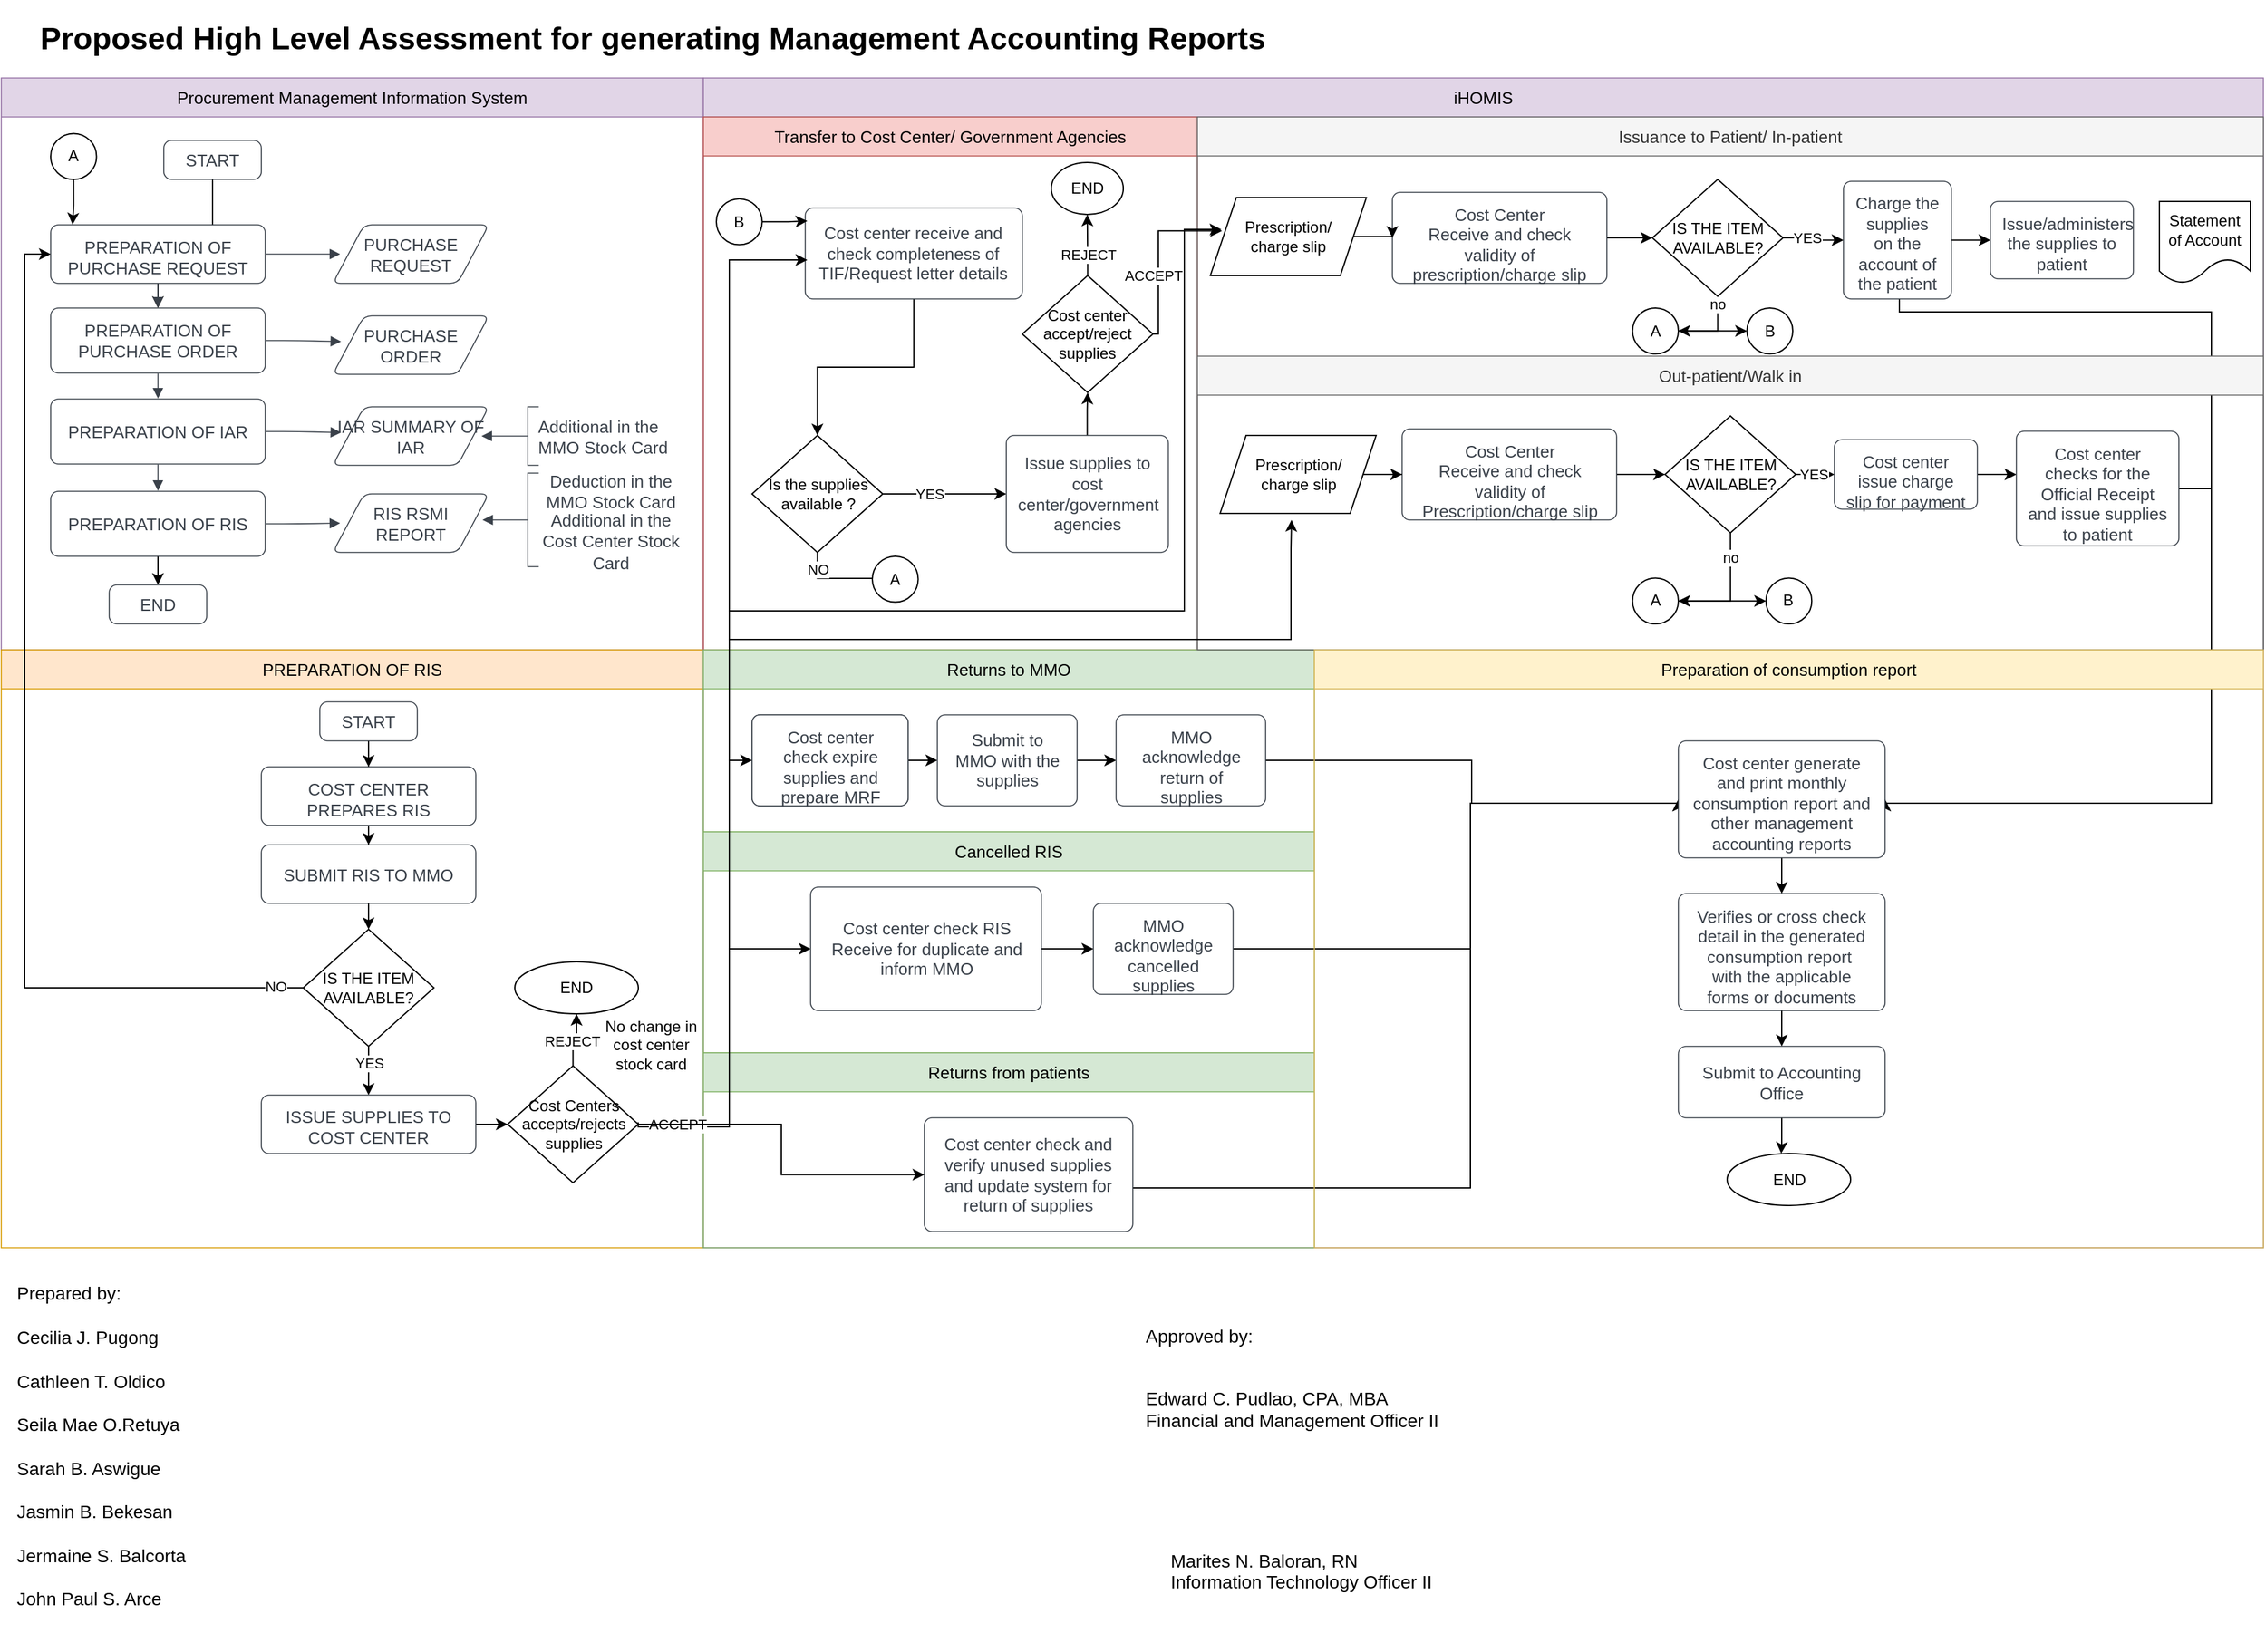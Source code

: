 <mxfile version="21.5.0" type="github">
  <diagram name="Page-1" id="J0lyRj6n2_-u4ndbuz0H">
    <mxGraphModel dx="2734" dy="1411" grid="1" gridSize="10" guides="1" tooltips="1" connect="1" arrows="1" fold="1" page="1" pageScale="1" pageWidth="850" pageHeight="1100" math="0" shadow="0">
      <root>
        <mxCell id="0" />
        <mxCell id="1" parent="0" />
        <mxCell id="qVswXqrrGsFflSgT77Yx-1" value="" style="fillColor=none;strokeColor=none;pointerEvents=0;fontStyle=0;html=1;whiteSpace=wrap;container=1;collapsible=0;childLayout=stackLayout;resizeParent=1;dropTarget=0;fontSize=13;spacing=0;strokeOpacity=100;fillOpacity=100;rounded=1;absoluteArcSize=1;arcSize=12;strokeWidth=0.8;" parent="1" vertex="1">
          <mxGeometry x="30" y="60" width="540" height="440" as="geometry" />
        </mxCell>
        <mxCell id="qVswXqrrGsFflSgT77Yx-2" value="Procurement Management Information System" style="swimlane;html=1;whiteSpace=wrap;connectable=0;fontStyle=0;startSize=30;dropTarget=0;rounded=0;spacing=0;strokeColor=#9673a6;strokeOpacity=100;fillOpacity=100;fillColor=#e1d5e7;strokeWidth=0.8;container=1;pointerEvents=0;collapsible=0;recursiveResize=0;fontSize=13;align=center;" parent="qVswXqrrGsFflSgT77Yx-1" vertex="1">
          <mxGeometry width="540" height="440" as="geometry" />
        </mxCell>
        <mxCell id="ko_6VQ7homJem2bXmBW5-42" value="" style="edgeStyle=orthogonalEdgeStyle;rounded=0;orthogonalLoop=1;jettySize=auto;html=1;" parent="1" source="qVswXqrrGsFflSgT77Yx-3" target="qVswXqrrGsFflSgT77Yx-5" edge="1">
          <mxGeometry relative="1" as="geometry" />
        </mxCell>
        <mxCell id="qVswXqrrGsFflSgT77Yx-3" value="START" style="html=1;overflow=block;blockSpacing=1;whiteSpace=wrap;fontSize=13;fontColor=#3a414a;align=center;spacing=3.8;strokeColor=#3a414a;strokeOpacity=100;fillOpacity=100;rounded=1;absoluteArcSize=1;arcSize=12;fillColor=#ffffff;strokeWidth=0.8;lucidId=2fs9UQbkpLP_;" parent="1" vertex="1">
          <mxGeometry x="155" y="108" width="75" height="30" as="geometry" />
        </mxCell>
        <mxCell id="qVswXqrrGsFflSgT77Yx-4" value="PREPARATION OF PURCHASE REQUEST" style="html=1;overflow=block;blockSpacing=1;whiteSpace=wrap;fontSize=13;fontColor=#3a414a;align=center;spacing=9;strokeColor=#3a414a;strokeOpacity=100;fillOpacity=100;rounded=1;absoluteArcSize=1;arcSize=12;fillColor=#ffffff;strokeWidth=0.8;lucidId=ogs9_VXGJzux;" parent="1" vertex="1">
          <mxGeometry x="68" y="173" width="165" height="45" as="geometry" />
        </mxCell>
        <mxCell id="qVswXqrrGsFflSgT77Yx-5" value="PREPARATION OF PURCHASE ORDER" style="html=1;overflow=block;blockSpacing=1;whiteSpace=wrap;fontSize=13;fontColor=#3a414a;align=center;spacing=9;strokeColor=#3a414a;strokeOpacity=100;fillOpacity=100;rounded=1;absoluteArcSize=1;arcSize=12;fillColor=#ffffff;strokeWidth=0.8;lucidId=Ehs9~Ryh2CZX;" parent="1" vertex="1">
          <mxGeometry x="68" y="237" width="165" height="50" as="geometry" />
        </mxCell>
        <mxCell id="qVswXqrrGsFflSgT77Yx-7" value="" style="html=1;jettySize=18;whiteSpace=wrap;fontSize=13;strokeColor=#3a414a;strokeOpacity=100;strokeWidth=0.8;rounded=1;arcSize=24;edgeStyle=orthogonalEdgeStyle;startArrow=none;endArrow=block;endFill=1;exitX=0.5;exitY=1.008;exitPerimeter=0;entryX=0.5;entryY=-0.007;entryPerimeter=0;lucidId=-Ts9mlz6nutN;" parent="1" source="qVswXqrrGsFflSgT77Yx-4" target="qVswXqrrGsFflSgT77Yx-5" edge="1">
          <mxGeometry width="100" height="100" relative="1" as="geometry">
            <Array as="points" />
          </mxGeometry>
        </mxCell>
        <mxCell id="qVswXqrrGsFflSgT77Yx-8" value="PURCHASE REQUEST" style="html=1;overflow=block;blockSpacing=1;whiteSpace=wrap;shape=parallelogram;perimeter=parallelogramPerimeter;anchorPointDirection=0;fontSize=13;fontColor=#3a414a;align=center;spacing=3.8;strokeColor=#3a414a;strokeOpacity=100;fillOpacity=100;rounded=1;absoluteArcSize=1;arcSize=12;fillColor=#ffffff;strokeWidth=0.8;lucidId=UVs9wLl9qu2Y;" parent="1" vertex="1">
          <mxGeometry x="285" y="173" width="120" height="45" as="geometry" />
        </mxCell>
        <mxCell id="qVswXqrrGsFflSgT77Yx-9" value="PURCHASE ORDER" style="html=1;overflow=block;blockSpacing=1;whiteSpace=wrap;shape=parallelogram;perimeter=parallelogramPerimeter;anchorPointDirection=0;fontSize=13;fontColor=#3a414a;align=center;spacing=3.8;strokeColor=#3a414a;strokeOpacity=100;fillOpacity=100;rounded=1;absoluteArcSize=1;arcSize=12;fillColor=#ffffff;strokeWidth=0.8;lucidId=-Vs9KuD~k-B.;" parent="1" vertex="1">
          <mxGeometry x="285" y="243" width="120" height="45" as="geometry" />
        </mxCell>
        <mxCell id="qVswXqrrGsFflSgT77Yx-10" value="" style="html=1;jettySize=18;whiteSpace=wrap;fontSize=13;strokeColor=#3a414a;strokeOpacity=100;strokeWidth=0.8;rounded=1;arcSize=24;edgeStyle=orthogonalEdgeStyle;startArrow=none;endArrow=block;endFill=1;exitX=1.002;exitY=0.5;exitPerimeter=0;entryX=0.047;entryY=0.5;entryPerimeter=0;lucidId=wWs9zzer59Nv;" parent="1" source="qVswXqrrGsFflSgT77Yx-4" target="qVswXqrrGsFflSgT77Yx-8" edge="1">
          <mxGeometry width="100" height="100" relative="1" as="geometry">
            <Array as="points" />
          </mxGeometry>
        </mxCell>
        <mxCell id="qVswXqrrGsFflSgT77Yx-11" value="" style="html=1;jettySize=18;whiteSpace=wrap;fontSize=13;strokeColor=#3a414a;strokeOpacity=100;strokeWidth=0.8;rounded=1;arcSize=24;edgeStyle=orthogonalEdgeStyle;startArrow=none;endArrow=block;endFill=1;exitX=1.002;exitY=0.5;exitPerimeter=0;entryX=0.053;entryY=0.44;entryPerimeter=0;lucidId=BWs9Htznbsrv;" parent="1" source="qVswXqrrGsFflSgT77Yx-5" target="qVswXqrrGsFflSgT77Yx-9" edge="1">
          <mxGeometry width="100" height="100" relative="1" as="geometry">
            <Array as="points" />
          </mxGeometry>
        </mxCell>
        <mxCell id="qVswXqrrGsFflSgT77Yx-12" value="PREPARATION OF IAR" style="html=1;overflow=block;blockSpacing=1;whiteSpace=wrap;fontSize=13;fontColor=#3a414a;align=center;spacing=9;strokeColor=#3a414a;strokeOpacity=100;fillOpacity=100;rounded=1;absoluteArcSize=1;arcSize=12;fillColor=#ffffff;strokeWidth=0.8;lucidId=RXs9OeCp4kVb;" parent="1" vertex="1">
          <mxGeometry x="68" y="307" width="165" height="50" as="geometry" />
        </mxCell>
        <mxCell id="qVswXqrrGsFflSgT77Yx-13" value="IAR SUMMARY OF IAR" style="html=1;overflow=block;blockSpacing=1;whiteSpace=wrap;shape=parallelogram;perimeter=parallelogramPerimeter;anchorPointDirection=0;fontSize=13;fontColor=#3a414a;align=center;spacing=3.8;strokeColor=#3a414a;strokeOpacity=100;fillOpacity=100;rounded=1;absoluteArcSize=1;arcSize=12;fillColor=#ffffff;strokeWidth=0.8;lucidId=gYs9m8~hJAxD;" parent="1" vertex="1">
          <mxGeometry x="285" y="313" width="120" height="45" as="geometry" />
        </mxCell>
        <mxCell id="qVswXqrrGsFflSgT77Yx-14" value="" style="html=1;jettySize=18;whiteSpace=wrap;fontSize=13;strokeColor=#3a414a;strokeOpacity=100;strokeWidth=0.8;rounded=1;arcSize=24;edgeStyle=orthogonalEdgeStyle;startArrow=none;endArrow=block;endFill=1;exitX=1.002;exitY=0.5;exitPerimeter=0;entryX=0.053;entryY=0.44;entryPerimeter=0;lucidId=yYs9_ldrX1Fi;" parent="1" source="qVswXqrrGsFflSgT77Yx-12" target="qVswXqrrGsFflSgT77Yx-13" edge="1">
          <mxGeometry width="100" height="100" relative="1" as="geometry">
            <Array as="points" />
          </mxGeometry>
        </mxCell>
        <mxCell id="ko_6VQ7homJem2bXmBW5-2" value="" style="edgeStyle=orthogonalEdgeStyle;rounded=0;orthogonalLoop=1;jettySize=auto;html=1;" parent="1" source="qVswXqrrGsFflSgT77Yx-15" target="ko_6VQ7homJem2bXmBW5-1" edge="1">
          <mxGeometry relative="1" as="geometry" />
        </mxCell>
        <mxCell id="qVswXqrrGsFflSgT77Yx-15" value="PREPARATION OF RIS" style="html=1;overflow=block;blockSpacing=1;whiteSpace=wrap;fontSize=13;fontColor=#3a414a;align=center;spacing=9;strokeColor=#3a414a;strokeOpacity=100;fillOpacity=100;rounded=1;absoluteArcSize=1;arcSize=12;fillColor=#ffffff;strokeWidth=0.8;lucidId=OYs974KPALUt;" parent="1" vertex="1">
          <mxGeometry x="68" y="378" width="165" height="50" as="geometry" />
        </mxCell>
        <mxCell id="qVswXqrrGsFflSgT77Yx-16" value="RIS RSMI REPORT" style="html=1;overflow=block;blockSpacing=1;whiteSpace=wrap;shape=parallelogram;perimeter=parallelogramPerimeter;anchorPointDirection=0;fontSize=13;fontColor=#3a414a;align=center;spacing=3.8;strokeColor=#3a414a;strokeOpacity=100;fillOpacity=100;rounded=1;absoluteArcSize=1;arcSize=12;fillColor=#ffffff;strokeWidth=0.8;lucidId=5Ys9VWO-W1IM;" parent="1" vertex="1">
          <mxGeometry x="285" y="380" width="120" height="45" as="geometry" />
        </mxCell>
        <mxCell id="qVswXqrrGsFflSgT77Yx-17" value="" style="html=1;jettySize=18;whiteSpace=wrap;fontSize=13;strokeColor=#3a414a;strokeOpacity=100;strokeWidth=0.8;rounded=1;arcSize=24;edgeStyle=orthogonalEdgeStyle;startArrow=none;endArrow=block;endFill=1;exitX=1.002;exitY=0.5;exitPerimeter=0;entryX=0.047;entryY=0.5;entryPerimeter=0;lucidId=eZs9JbDSxy5_;" parent="1" source="qVswXqrrGsFflSgT77Yx-15" target="qVswXqrrGsFflSgT77Yx-16" edge="1">
          <mxGeometry width="100" height="100" relative="1" as="geometry">
            <Array as="points" />
          </mxGeometry>
        </mxCell>
        <mxCell id="qVswXqrrGsFflSgT77Yx-18" value="Additional in the MMO Stock Card" style="group;spacingLeft=8;align=left;spacing=0;strokeColor=none;whiteSpace=wrap;fontSize=13;fontColor=#3a414a;strokeOpacity=100;fillOpacity=0;rounded=1;absoluteArcSize=1;arcSize=12;fillColor=#ffffff;strokeWidth=0.8;verticalAlign=middle;html=1;" parent="1" vertex="1">
          <mxGeometry x="435" y="313" width="120" height="45" as="geometry" />
        </mxCell>
        <mxCell id="qVswXqrrGsFflSgT77Yx-19" value="" style="shape=partialRectangle;right=0;fillColor=none;whiteSpace=wrap;fontSize=13;fontColor=#3a414a;align=center;strokeColor=#3a414a;strokeWidth=0.8;" parent="qVswXqrrGsFflSgT77Yx-18" vertex="1">
          <mxGeometry width="8" height="45" relative="1" as="geometry" />
        </mxCell>
        <mxCell id="qVswXqrrGsFflSgT77Yx-20" value="" style="html=1;jettySize=18;whiteSpace=wrap;fontSize=13;strokeColor=#3a414a;strokeOpacity=100;strokeWidth=0.8;rounded=1;arcSize=24;edgeStyle=orthogonalEdgeStyle;startArrow=none;endArrow=block;endFill=1;exitX=-0.003;exitY=0.5;exitPerimeter=0;entryX=0.953;entryY=0.5;entryPerimeter=0;lucidId=xZs9WXEUDVAi;" parent="1" source="qVswXqrrGsFflSgT77Yx-18" target="qVswXqrrGsFflSgT77Yx-13" edge="1">
          <mxGeometry width="100" height="100" relative="1" as="geometry">
            <Array as="points" />
          </mxGeometry>
        </mxCell>
        <mxCell id="qVswXqrrGsFflSgT77Yx-21" value="&lt;div style=&quot;display: flex; justify-content: center; text-align: center; align-items: baseline; font-size: 0; line-height: 1.25;margin-top: -2px;&quot;&gt;&lt;span&gt;&lt;span style=&quot;font-size:13px;color:#3a414a;&quot;&gt;Deduction in the MMO Stock Card&#xa;&lt;/span&gt;&lt;/span&gt;&lt;/div&gt;&lt;div style=&quot;display: flex; justify-content: center; text-align: center; align-items: baseline; font-size: 0; line-height: 1.25;margin-top: -2px;&quot;&gt;&lt;span&gt;&lt;span style=&quot;font-size:13px;color:#3a414a;&quot;&gt;Additional in the Cost Center Stock Card&lt;/span&gt;&lt;/span&gt;&lt;/div&gt;" style="group;spacingLeft=8;align=left;spacing=0;strokeColor=none;whiteSpace=wrap;overflow=block;blockSpacing=1;html=1;fontSize=13;strokeOpacity=100;fillOpacity=0;rounded=1;absoluteArcSize=1;arcSize=12;fillColor=#ffffff;strokeWidth=0.8;verticalAlign=middle;" parent="1" vertex="1">
          <mxGeometry x="435" y="364" width="120" height="72" as="geometry" />
        </mxCell>
        <mxCell id="qVswXqrrGsFflSgT77Yx-22" value="" style="shape=partialRectangle;right=0;fillColor=none;whiteSpace=wrap;overflow=block;blockSpacing=1;html=1;fontSize=13;strokeColor=#3a414a;strokeWidth=0.8;" parent="qVswXqrrGsFflSgT77Yx-21" vertex="1">
          <mxGeometry width="8" height="72" relative="1" as="geometry" />
        </mxCell>
        <mxCell id="qVswXqrrGsFflSgT77Yx-23" value="" style="html=1;jettySize=18;whiteSpace=wrap;fontSize=13;strokeColor=#3a414a;strokeOpacity=100;strokeWidth=0.8;rounded=1;arcSize=24;edgeStyle=orthogonalEdgeStyle;startArrow=none;endArrow=block;endFill=1;exitX=-0.003;exitY=0.5;exitPerimeter=0;entryX=0.959;entryY=0.44;entryPerimeter=0;lucidId=.Zs9wa_sZbOn;" parent="1" source="qVswXqrrGsFflSgT77Yx-21" target="qVswXqrrGsFflSgT77Yx-16" edge="1">
          <mxGeometry width="100" height="100" relative="1" as="geometry">
            <Array as="points" />
          </mxGeometry>
        </mxCell>
        <mxCell id="qVswXqrrGsFflSgT77Yx-24" value="" style="html=1;jettySize=18;whiteSpace=wrap;fontSize=13;strokeColor=#3a414a;strokeOpacity=100;strokeWidth=0.8;rounded=1;arcSize=24;edgeStyle=orthogonalEdgeStyle;startArrow=none;endArrow=block;endFill=1;exitX=0.5;exitY=1.007;exitPerimeter=0;entryX=0.5;entryY=-0.007;entryPerimeter=0;lucidId=w4s9.SIj1D_p;" parent="1" source="qVswXqrrGsFflSgT77Yx-5" target="qVswXqrrGsFflSgT77Yx-12" edge="1">
          <mxGeometry width="100" height="100" relative="1" as="geometry">
            <Array as="points" />
          </mxGeometry>
        </mxCell>
        <mxCell id="qVswXqrrGsFflSgT77Yx-25" value="" style="html=1;jettySize=18;whiteSpace=wrap;fontSize=13;strokeColor=#3a414a;strokeOpacity=100;strokeWidth=0.8;rounded=1;arcSize=24;edgeStyle=orthogonalEdgeStyle;startArrow=none;endArrow=block;endFill=1;exitX=0.5;exitY=1.007;exitPerimeter=0;entryX=0.5;entryY=-0.007;entryPerimeter=0;lucidId=x4s9VvWTqHpb;" parent="1" source="qVswXqrrGsFflSgT77Yx-12" target="qVswXqrrGsFflSgT77Yx-15" edge="1">
          <mxGeometry width="100" height="100" relative="1" as="geometry">
            <Array as="points" />
          </mxGeometry>
        </mxCell>
        <mxCell id="qVswXqrrGsFflSgT77Yx-146" value="&lt;h1&gt;Proposed High Level Assessment for generating Management Accounting Reports&lt;/h1&gt;" style="text;html=1;strokeColor=none;fillColor=none;spacing=5;spacingTop=-20;whiteSpace=wrap;overflow=hidden;rounded=0;" parent="1" vertex="1">
          <mxGeometry x="55" y="10" width="1195" height="40" as="geometry" />
        </mxCell>
        <mxCell id="ko_6VQ7homJem2bXmBW5-1" value="END" style="html=1;overflow=block;blockSpacing=1;whiteSpace=wrap;fontSize=13;fontColor=#3a414a;align=center;spacing=3.8;strokeColor=#3a414a;strokeOpacity=100;fillOpacity=100;rounded=1;absoluteArcSize=1;arcSize=12;fillColor=#ffffff;strokeWidth=0.8;lucidId=2fs9UQbkpLP_;" parent="1" vertex="1">
          <mxGeometry x="113" y="450" width="75" height="30" as="geometry" />
        </mxCell>
        <mxCell id="ko_6VQ7homJem2bXmBW5-3" value="" style="fillColor=none;strokeColor=none;pointerEvents=0;fontStyle=0;html=1;whiteSpace=wrap;container=1;collapsible=0;childLayout=stackLayout;resizeParent=1;dropTarget=0;fontSize=13;spacing=0;strokeOpacity=100;fillOpacity=100;rounded=1;absoluteArcSize=1;arcSize=12;strokeWidth=0.8;" parent="1" vertex="1">
          <mxGeometry x="30" y="500" width="540" height="460" as="geometry" />
        </mxCell>
        <mxCell id="ko_6VQ7homJem2bXmBW5-4" value="PREPARATION OF RIS" style="swimlane;html=1;whiteSpace=wrap;connectable=0;fontStyle=0;startSize=30;dropTarget=0;rounded=0;spacing=0;strokeColor=#d79b00;strokeOpacity=100;fillOpacity=100;fillColor=#ffe6cc;strokeWidth=0.8;container=1;pointerEvents=0;collapsible=0;recursiveResize=0;fontSize=13;align=center;" parent="ko_6VQ7homJem2bXmBW5-3" vertex="1">
          <mxGeometry width="540" height="460" as="geometry" />
        </mxCell>
        <mxCell id="ko_6VQ7homJem2bXmBW5-15" style="edgeStyle=orthogonalEdgeStyle;rounded=0;orthogonalLoop=1;jettySize=auto;html=1;entryX=0.5;entryY=0;entryDx=0;entryDy=0;" parent="1" source="ko_6VQ7homJem2bXmBW5-5" target="ko_6VQ7homJem2bXmBW5-6" edge="1">
          <mxGeometry relative="1" as="geometry" />
        </mxCell>
        <mxCell id="ko_6VQ7homJem2bXmBW5-5" value="START" style="html=1;overflow=block;blockSpacing=1;whiteSpace=wrap;fontSize=13;fontColor=#3a414a;align=center;spacing=3.8;strokeColor=#3a414a;strokeOpacity=100;fillOpacity=100;rounded=1;absoluteArcSize=1;arcSize=12;fillColor=#ffffff;strokeWidth=0.8;lucidId=2fs9UQbkpLP_;" parent="1" vertex="1">
          <mxGeometry x="275" y="540" width="75" height="30" as="geometry" />
        </mxCell>
        <mxCell id="ko_6VQ7homJem2bXmBW5-17" style="edgeStyle=orthogonalEdgeStyle;rounded=0;orthogonalLoop=1;jettySize=auto;html=1;" parent="1" source="ko_6VQ7homJem2bXmBW5-6" target="ko_6VQ7homJem2bXmBW5-7" edge="1">
          <mxGeometry relative="1" as="geometry" />
        </mxCell>
        <mxCell id="ko_6VQ7homJem2bXmBW5-6" value="COST CENTER PREPARES RIS" style="html=1;overflow=block;blockSpacing=1;whiteSpace=wrap;fontSize=13;fontColor=#3a414a;align=center;spacing=9;strokeColor=#3a414a;strokeOpacity=100;fillOpacity=100;rounded=1;absoluteArcSize=1;arcSize=12;fillColor=#ffffff;strokeWidth=0.8;lucidId=ogs9_VXGJzux;" parent="1" vertex="1">
          <mxGeometry x="230" y="590" width="165" height="45" as="geometry" />
        </mxCell>
        <mxCell id="ko_6VQ7homJem2bXmBW5-18" style="edgeStyle=orthogonalEdgeStyle;rounded=0;orthogonalLoop=1;jettySize=auto;html=1;" parent="1" source="ko_6VQ7homJem2bXmBW5-7" target="ko_6VQ7homJem2bXmBW5-9" edge="1">
          <mxGeometry relative="1" as="geometry" />
        </mxCell>
        <mxCell id="ko_6VQ7homJem2bXmBW5-7" value="SUBMIT RIS TO MMO" style="html=1;overflow=block;blockSpacing=1;whiteSpace=wrap;fontSize=13;fontColor=#3a414a;align=center;spacing=9;strokeColor=#3a414a;strokeOpacity=100;fillOpacity=100;rounded=1;absoluteArcSize=1;arcSize=12;fillColor=#ffffff;strokeWidth=0.8;lucidId=ogs9_VXGJzux;" parent="1" vertex="1">
          <mxGeometry x="230" y="650" width="165" height="45" as="geometry" />
        </mxCell>
        <mxCell id="ko_6VQ7homJem2bXmBW5-23" style="edgeStyle=orthogonalEdgeStyle;rounded=0;orthogonalLoop=1;jettySize=auto;html=1;entryX=0;entryY=0.5;entryDx=0;entryDy=0;" parent="1" source="ko_6VQ7homJem2bXmBW5-9" target="qVswXqrrGsFflSgT77Yx-4" edge="1">
          <mxGeometry relative="1" as="geometry">
            <Array as="points">
              <mxPoint x="48" y="760" />
              <mxPoint x="48" y="196" />
            </Array>
          </mxGeometry>
        </mxCell>
        <mxCell id="ko_6VQ7homJem2bXmBW5-24" value="NO" style="edgeLabel;html=1;align=center;verticalAlign=middle;resizable=0;points=[];" parent="ko_6VQ7homJem2bXmBW5-23" vertex="1" connectable="0">
          <mxGeometry x="-0.945" y="-1" relative="1" as="geometry">
            <mxPoint as="offset" />
          </mxGeometry>
        </mxCell>
        <mxCell id="ko_6VQ7homJem2bXmBW5-27" value="" style="edgeStyle=orthogonalEdgeStyle;rounded=0;orthogonalLoop=1;jettySize=auto;html=1;" parent="1" source="ko_6VQ7homJem2bXmBW5-9" target="ko_6VQ7homJem2bXmBW5-25" edge="1">
          <mxGeometry relative="1" as="geometry" />
        </mxCell>
        <mxCell id="ko_6VQ7homJem2bXmBW5-28" value="YES" style="edgeLabel;html=1;align=center;verticalAlign=middle;resizable=0;points=[];" parent="ko_6VQ7homJem2bXmBW5-27" vertex="1" connectable="0">
          <mxGeometry x="-0.317" relative="1" as="geometry">
            <mxPoint as="offset" />
          </mxGeometry>
        </mxCell>
        <mxCell id="ko_6VQ7homJem2bXmBW5-9" value="IS THE ITEM AVAILABLE?" style="rhombus;whiteSpace=wrap;html=1;" parent="1" vertex="1">
          <mxGeometry x="262.25" y="715" width="100.5" height="90" as="geometry" />
        </mxCell>
        <mxCell id="ko_6VQ7homJem2bXmBW5-142" style="edgeStyle=orthogonalEdgeStyle;rounded=0;orthogonalLoop=1;jettySize=auto;html=1;" parent="1" source="ko_6VQ7homJem2bXmBW5-25" target="ko_6VQ7homJem2bXmBW5-140" edge="1">
          <mxGeometry relative="1" as="geometry" />
        </mxCell>
        <mxCell id="ko_6VQ7homJem2bXmBW5-25" value="ISSUE SUPPLIES TO COST CENTER" style="html=1;overflow=block;blockSpacing=1;whiteSpace=wrap;fontSize=13;fontColor=#3a414a;align=center;spacing=9;strokeColor=#3a414a;strokeOpacity=100;fillOpacity=100;rounded=1;absoluteArcSize=1;arcSize=12;fillColor=#ffffff;strokeWidth=0.8;lucidId=ogs9_VXGJzux;" parent="1" vertex="1">
          <mxGeometry x="230" y="842.5" width="165" height="45" as="geometry" />
        </mxCell>
        <mxCell id="ko_6VQ7homJem2bXmBW5-30" value="iHOMIS" style="swimlane;html=1;whiteSpace=wrap;connectable=0;fontStyle=0;startSize=30;dropTarget=0;rounded=0;spacing=0;strokeColor=#9673a6;strokeOpacity=100;fillOpacity=100;fillColor=#e1d5e7;strokeWidth=0.8;container=1;pointerEvents=0;collapsible=0;recursiveResize=0;fontSize=13;align=center;" parent="1" vertex="1">
          <mxGeometry x="570" y="60" width="1200" height="900" as="geometry" />
        </mxCell>
        <mxCell id="ko_6VQ7homJem2bXmBW5-31" value="Transfer to Cost Center/ Government Agencies" style="swimlane;html=1;whiteSpace=wrap;connectable=0;fontStyle=0;startSize=30;dropTarget=0;rounded=0;spacing=0;strokeColor=#b85450;strokeOpacity=100;fillOpacity=100;fillColor=#f8cecc;strokeWidth=0.8;container=1;pointerEvents=0;collapsible=0;recursiveResize=0;fontSize=13;align=center;" parent="1" vertex="1">
          <mxGeometry x="570" y="90" width="380" height="410" as="geometry" />
        </mxCell>
        <mxCell id="ko_6VQ7homJem2bXmBW5-38" value="" style="edgeStyle=orthogonalEdgeStyle;rounded=0;orthogonalLoop=1;jettySize=auto;html=1;" parent="1" source="ko_6VQ7homJem2bXmBW5-34" target="ko_6VQ7homJem2bXmBW5-35" edge="1">
          <mxGeometry relative="1" as="geometry" />
        </mxCell>
        <mxCell id="ko_6VQ7homJem2bXmBW5-34" value="Cost center receive and check completeness of TIF/Request letter details" style="html=1;overflow=block;blockSpacing=1;whiteSpace=wrap;fontSize=13;fontColor=#3a414a;align=center;spacing=9;strokeColor=#3a414a;strokeOpacity=100;fillOpacity=100;rounded=1;absoluteArcSize=1;arcSize=12;fillColor=#ffffff;strokeWidth=0.8;lucidId=ogs9_VXGJzux;" parent="1" vertex="1">
          <mxGeometry x="648.37" y="160" width="166.99" height="70" as="geometry" />
        </mxCell>
        <mxCell id="ko_6VQ7homJem2bXmBW5-39" value="" style="edgeStyle=orthogonalEdgeStyle;rounded=0;orthogonalLoop=1;jettySize=auto;html=1;" parent="1" source="ko_6VQ7homJem2bXmBW5-35" target="ko_6VQ7homJem2bXmBW5-36" edge="1">
          <mxGeometry relative="1" as="geometry" />
        </mxCell>
        <mxCell id="ko_6VQ7homJem2bXmBW5-59" value="YES" style="edgeLabel;html=1;align=center;verticalAlign=middle;resizable=0;points=[];" parent="ko_6VQ7homJem2bXmBW5-39" vertex="1" connectable="0">
          <mxGeometry x="-0.25" relative="1" as="geometry">
            <mxPoint as="offset" />
          </mxGeometry>
        </mxCell>
        <mxCell id="ko_6VQ7homJem2bXmBW5-55" value="" style="edgeStyle=orthogonalEdgeStyle;rounded=0;orthogonalLoop=1;jettySize=auto;html=1;" parent="1" source="ko_6VQ7homJem2bXmBW5-35" target="ko_6VQ7homJem2bXmBW5-54" edge="1">
          <mxGeometry relative="1" as="geometry" />
        </mxCell>
        <mxCell id="ko_6VQ7homJem2bXmBW5-58" value="NO" style="edgeLabel;html=1;align=center;verticalAlign=middle;resizable=0;points=[];" parent="ko_6VQ7homJem2bXmBW5-55" vertex="1" connectable="0">
          <mxGeometry x="-0.733" relative="1" as="geometry">
            <mxPoint as="offset" />
          </mxGeometry>
        </mxCell>
        <mxCell id="ko_6VQ7homJem2bXmBW5-35" value="Is the supplies available ?" style="rhombus;whiteSpace=wrap;html=1;" parent="1" vertex="1">
          <mxGeometry x="607.5" y="335" width="100.5" height="90" as="geometry" />
        </mxCell>
        <mxCell id="ko_6VQ7homJem2bXmBW5-162" style="edgeStyle=orthogonalEdgeStyle;rounded=0;orthogonalLoop=1;jettySize=auto;html=1;" parent="1" source="ko_6VQ7homJem2bXmBW5-36" target="ko_6VQ7homJem2bXmBW5-156" edge="1">
          <mxGeometry relative="1" as="geometry" />
        </mxCell>
        <mxCell id="ko_6VQ7homJem2bXmBW5-36" value="Issue supplies to cost center/government agencies" style="html=1;overflow=block;blockSpacing=1;whiteSpace=wrap;fontSize=13;fontColor=#3a414a;align=center;spacing=9;strokeColor=#3a414a;strokeOpacity=100;fillOpacity=100;rounded=1;absoluteArcSize=1;arcSize=12;fillColor=#ffffff;strokeWidth=0.8;lucidId=ogs9_VXGJzux;" parent="1" vertex="1">
          <mxGeometry x="803.04" y="335" width="124.64" height="90" as="geometry" />
        </mxCell>
        <mxCell id="ko_6VQ7homJem2bXmBW5-54" value="A" style="ellipse;whiteSpace=wrap;html=1;aspect=fixed;" parent="1" vertex="1">
          <mxGeometry x="700" y="428" width="35.25" height="35.25" as="geometry" />
        </mxCell>
        <mxCell id="ko_6VQ7homJem2bXmBW5-56" value="Issuance to Patient/ In-patient" style="swimlane;html=1;whiteSpace=wrap;connectable=0;fontStyle=0;startSize=30;dropTarget=0;rounded=0;spacing=0;strokeColor=#666666;strokeOpacity=100;fillOpacity=100;fillColor=#f5f5f5;strokeWidth=0.8;container=1;pointerEvents=0;collapsible=0;recursiveResize=0;fontSize=13;fontColor=#333333;align=center;" parent="1" vertex="1">
          <mxGeometry x="950" y="90" width="820" height="410" as="geometry" />
        </mxCell>
        <mxCell id="ko_6VQ7homJem2bXmBW5-67" value="" style="edgeStyle=orthogonalEdgeStyle;rounded=0;orthogonalLoop=1;jettySize=auto;html=1;" parent="1" source="ko_6VQ7homJem2bXmBW5-57" target="ko_6VQ7homJem2bXmBW5-64" edge="1">
          <mxGeometry relative="1" as="geometry" />
        </mxCell>
        <mxCell id="ko_6VQ7homJem2bXmBW5-57" value="Cost Center&lt;br&gt;Receive and check validity of prescription/charge slip" style="html=1;overflow=block;blockSpacing=1;whiteSpace=wrap;fontSize=13;fontColor=#3a414a;align=center;spacing=9;strokeColor=#3a414a;strokeOpacity=100;fillOpacity=100;rounded=1;absoluteArcSize=1;arcSize=12;fillColor=#ffffff;strokeWidth=0.8;lucidId=ogs9_VXGJzux;" parent="1" vertex="1">
          <mxGeometry x="1100" y="148" width="165" height="70" as="geometry" />
        </mxCell>
        <mxCell id="ko_6VQ7homJem2bXmBW5-63" value="" style="edgeStyle=orthogonalEdgeStyle;rounded=0;orthogonalLoop=1;jettySize=auto;html=1;" parent="1" source="ko_6VQ7homJem2bXmBW5-61" target="ko_6VQ7homJem2bXmBW5-57" edge="1">
          <mxGeometry relative="1" as="geometry" />
        </mxCell>
        <mxCell id="ko_6VQ7homJem2bXmBW5-61" value="Prescription/&lt;br&gt;charge slip" style="shape=parallelogram;perimeter=parallelogramPerimeter;whiteSpace=wrap;html=1;fixedSize=1;" parent="1" vertex="1">
          <mxGeometry x="960" y="152" width="120" height="60" as="geometry" />
        </mxCell>
        <mxCell id="ko_6VQ7homJem2bXmBW5-68" value="" style="edgeStyle=orthogonalEdgeStyle;rounded=0;orthogonalLoop=1;jettySize=auto;html=1;" parent="1" source="ko_6VQ7homJem2bXmBW5-64" target="ko_6VQ7homJem2bXmBW5-65" edge="1">
          <mxGeometry relative="1" as="geometry" />
        </mxCell>
        <mxCell id="ko_6VQ7homJem2bXmBW5-70" value="YES" style="edgeLabel;html=1;align=center;verticalAlign=middle;resizable=0;points=[];" parent="ko_6VQ7homJem2bXmBW5-68" vertex="1" connectable="0">
          <mxGeometry x="-0.258" relative="1" as="geometry">
            <mxPoint as="offset" />
          </mxGeometry>
        </mxCell>
        <mxCell id="ko_6VQ7homJem2bXmBW5-187" style="edgeStyle=orthogonalEdgeStyle;rounded=0;orthogonalLoop=1;jettySize=auto;html=1;entryX=1;entryY=0.5;entryDx=0;entryDy=0;" parent="1" source="ko_6VQ7homJem2bXmBW5-64" target="ko_6VQ7homJem2bXmBW5-71" edge="1">
          <mxGeometry relative="1" as="geometry">
            <Array as="points">
              <mxPoint x="1350" y="255" />
            </Array>
          </mxGeometry>
        </mxCell>
        <mxCell id="ko_6VQ7homJem2bXmBW5-195" value="no" style="edgeLabel;html=1;align=center;verticalAlign=middle;resizable=0;points=[];" parent="ko_6VQ7homJem2bXmBW5-187" vertex="1" connectable="0">
          <mxGeometry x="-0.786" y="-1" relative="1" as="geometry">
            <mxPoint as="offset" />
          </mxGeometry>
        </mxCell>
        <mxCell id="ko_6VQ7homJem2bXmBW5-64" value="IS THE ITEM AVAILABLE?" style="rhombus;whiteSpace=wrap;html=1;" parent="1" vertex="1">
          <mxGeometry x="1300" y="138" width="100.5" height="90" as="geometry" />
        </mxCell>
        <mxCell id="ko_6VQ7homJem2bXmBW5-197" value="" style="edgeStyle=orthogonalEdgeStyle;rounded=0;orthogonalLoop=1;jettySize=auto;html=1;" parent="1" source="ko_6VQ7homJem2bXmBW5-65" target="ko_6VQ7homJem2bXmBW5-196" edge="1">
          <mxGeometry relative="1" as="geometry" />
        </mxCell>
        <mxCell id="ko_6VQ7homJem2bXmBW5-199" style="edgeStyle=orthogonalEdgeStyle;rounded=0;orthogonalLoop=1;jettySize=auto;html=1;entryX=1;entryY=0.5;entryDx=0;entryDy=0;" parent="1" source="ko_6VQ7homJem2bXmBW5-65" target="ko_6VQ7homJem2bXmBW5-124" edge="1">
          <mxGeometry relative="1" as="geometry">
            <Array as="points">
              <mxPoint x="1490" y="240" />
              <mxPoint x="1730" y="240" />
              <mxPoint x="1730" y="618" />
            </Array>
          </mxGeometry>
        </mxCell>
        <mxCell id="ko_6VQ7homJem2bXmBW5-65" value="Charge the supplies on the account of the patient" style="html=1;overflow=block;blockSpacing=1;whiteSpace=wrap;fontSize=13;fontColor=#3a414a;align=center;spacing=9;strokeColor=#3a414a;strokeOpacity=100;fillOpacity=100;rounded=1;absoluteArcSize=1;arcSize=12;fillColor=#ffffff;strokeWidth=0.8;lucidId=ogs9_VXGJzux;" parent="1" vertex="1">
          <mxGeometry x="1447" y="139.5" width="83" height="90.5" as="geometry" />
        </mxCell>
        <mxCell id="ko_6VQ7homJem2bXmBW5-66" value="Statement of Account" style="shape=document;whiteSpace=wrap;html=1;boundedLbl=1;" parent="1" vertex="1">
          <mxGeometry x="1690" y="155" width="70" height="63" as="geometry" />
        </mxCell>
        <mxCell id="ko_6VQ7homJem2bXmBW5-188" value="" style="edgeStyle=orthogonalEdgeStyle;rounded=0;orthogonalLoop=1;jettySize=auto;html=1;" parent="1" source="ko_6VQ7homJem2bXmBW5-71" target="ko_6VQ7homJem2bXmBW5-171" edge="1">
          <mxGeometry relative="1" as="geometry" />
        </mxCell>
        <mxCell id="ko_6VQ7homJem2bXmBW5-71" value="A" style="ellipse;whiteSpace=wrap;html=1;aspect=fixed;" parent="1" vertex="1">
          <mxGeometry x="1284.75" y="237" width="35.25" height="35.25" as="geometry" />
        </mxCell>
        <mxCell id="ko_6VQ7homJem2bXmBW5-74" value="Returns to MMO" style="swimlane;html=1;whiteSpace=wrap;connectable=0;fontStyle=0;startSize=30;dropTarget=0;rounded=0;spacing=0;strokeColor=#82b366;strokeOpacity=100;fillOpacity=100;fillColor=#d5e8d4;strokeWidth=0.8;container=1;pointerEvents=0;collapsible=0;recursiveResize=0;fontSize=13;align=center;" parent="1" vertex="1">
          <mxGeometry x="570" y="500" width="470" height="140" as="geometry" />
        </mxCell>
        <mxCell id="ko_6VQ7homJem2bXmBW5-87" value="" style="edgeStyle=orthogonalEdgeStyle;rounded=0;orthogonalLoop=1;jettySize=auto;html=1;" parent="1" source="ko_6VQ7homJem2bXmBW5-80" target="ko_6VQ7homJem2bXmBW5-81" edge="1">
          <mxGeometry relative="1" as="geometry" />
        </mxCell>
        <mxCell id="ko_6VQ7homJem2bXmBW5-80" value="Cost center check expire supplies and prepare MRF" style="html=1;overflow=block;blockSpacing=1;whiteSpace=wrap;fontSize=13;fontColor=#3a414a;align=center;spacing=9;strokeColor=#3a414a;strokeOpacity=100;fillOpacity=100;rounded=1;absoluteArcSize=1;arcSize=12;fillColor=#ffffff;strokeWidth=0.8;lucidId=ogs9_VXGJzux;" parent="1" vertex="1">
          <mxGeometry x="607.5" y="550" width="120" height="70" as="geometry" />
        </mxCell>
        <mxCell id="ko_6VQ7homJem2bXmBW5-88" value="" style="edgeStyle=orthogonalEdgeStyle;rounded=0;orthogonalLoop=1;jettySize=auto;html=1;" parent="1" source="ko_6VQ7homJem2bXmBW5-81" target="ko_6VQ7homJem2bXmBW5-82" edge="1">
          <mxGeometry relative="1" as="geometry" />
        </mxCell>
        <mxCell id="ko_6VQ7homJem2bXmBW5-81" value="Submit to MMO with the supplies" style="html=1;overflow=block;blockSpacing=1;whiteSpace=wrap;fontSize=13;fontColor=#3a414a;align=center;spacing=9;strokeColor=#3a414a;strokeOpacity=100;fillOpacity=100;rounded=1;absoluteArcSize=1;arcSize=12;fillColor=#ffffff;strokeWidth=0.8;lucidId=ogs9_VXGJzux;" parent="1" vertex="1">
          <mxGeometry x="750" y="550" width="107.5" height="70" as="geometry" />
        </mxCell>
        <mxCell id="ko_6VQ7homJem2bXmBW5-201" style="edgeStyle=orthogonalEdgeStyle;rounded=0;orthogonalLoop=1;jettySize=auto;html=1;entryX=0;entryY=0.5;entryDx=0;entryDy=0;" parent="1" source="ko_6VQ7homJem2bXmBW5-82" target="ko_6VQ7homJem2bXmBW5-124" edge="1">
          <mxGeometry relative="1" as="geometry">
            <Array as="points">
              <mxPoint x="1161" y="585" />
              <mxPoint x="1161" y="618" />
            </Array>
          </mxGeometry>
        </mxCell>
        <mxCell id="ko_6VQ7homJem2bXmBW5-82" value="MMO acknowledge return of supplies" style="html=1;overflow=block;blockSpacing=1;whiteSpace=wrap;fontSize=13;fontColor=#3a414a;align=center;spacing=9;strokeColor=#3a414a;strokeOpacity=100;fillOpacity=100;rounded=1;absoluteArcSize=1;arcSize=12;fillColor=#ffffff;strokeWidth=0.8;lucidId=ogs9_VXGJzux;" parent="1" vertex="1">
          <mxGeometry x="887.5" y="550" width="115" height="70" as="geometry" />
        </mxCell>
        <mxCell id="ko_6VQ7homJem2bXmBW5-86" value="Cancelled RIS" style="swimlane;html=1;whiteSpace=wrap;connectable=0;fontStyle=0;startSize=30;dropTarget=0;rounded=0;spacing=0;strokeColor=#82b366;strokeOpacity=100;fillOpacity=100;fillColor=#d5e8d4;strokeWidth=0.8;container=1;pointerEvents=0;collapsible=0;recursiveResize=0;fontSize=13;align=center;" parent="1" vertex="1">
          <mxGeometry x="570" y="640" width="470" height="170" as="geometry" />
        </mxCell>
        <mxCell id="ko_6VQ7homJem2bXmBW5-89" value="Cost center check expire supplies and prepare MRF" style="html=1;overflow=block;blockSpacing=1;whiteSpace=wrap;fontSize=13;fontColor=#3a414a;align=center;spacing=9;strokeColor=#3a414a;strokeOpacity=100;fillOpacity=100;rounded=1;absoluteArcSize=1;arcSize=12;fillColor=#ffffff;strokeWidth=0.8;lucidId=ogs9_VXGJzux;" parent="1" vertex="1">
          <mxGeometry x="607.5" y="550" width="120" height="70" as="geometry" />
        </mxCell>
        <mxCell id="ko_6VQ7homJem2bXmBW5-202" style="edgeStyle=orthogonalEdgeStyle;rounded=0;orthogonalLoop=1;jettySize=auto;html=1;entryX=0;entryY=0.5;entryDx=0;entryDy=0;" parent="1" source="ko_6VQ7homJem2bXmBW5-90" target="ko_6VQ7homJem2bXmBW5-124" edge="1">
          <mxGeometry relative="1" as="geometry">
            <Array as="points">
              <mxPoint x="1160" y="730" />
              <mxPoint x="1160" y="618" />
            </Array>
          </mxGeometry>
        </mxCell>
        <mxCell id="ko_6VQ7homJem2bXmBW5-90" value="MMO acknowledge cancelled supplies" style="html=1;overflow=block;blockSpacing=1;whiteSpace=wrap;fontSize=13;fontColor=#3a414a;align=center;spacing=9;strokeColor=#3a414a;strokeOpacity=100;fillOpacity=100;rounded=1;absoluteArcSize=1;arcSize=12;fillColor=#ffffff;strokeWidth=0.8;lucidId=ogs9_VXGJzux;" parent="1" vertex="1">
          <mxGeometry x="870" y="695" width="107.5" height="70" as="geometry" />
        </mxCell>
        <mxCell id="ko_6VQ7homJem2bXmBW5-93" value="" style="edgeStyle=orthogonalEdgeStyle;rounded=0;orthogonalLoop=1;jettySize=auto;html=1;" parent="1" source="ko_6VQ7homJem2bXmBW5-91" target="ko_6VQ7homJem2bXmBW5-90" edge="1">
          <mxGeometry relative="1" as="geometry" />
        </mxCell>
        <mxCell id="ko_6VQ7homJem2bXmBW5-91" value="Cost center check RIS Receive for duplicate and inform MMO" style="html=1;overflow=block;blockSpacing=1;whiteSpace=wrap;fontSize=13;fontColor=#3a414a;align=center;spacing=9;strokeColor=#3a414a;strokeOpacity=100;fillOpacity=100;rounded=1;absoluteArcSize=1;arcSize=12;fillColor=#ffffff;strokeWidth=0.8;lucidId=ogs9_VXGJzux;" parent="1" vertex="1">
          <mxGeometry x="652.5" y="682.5" width="177.5" height="95" as="geometry" />
        </mxCell>
        <mxCell id="ko_6VQ7homJem2bXmBW5-94" value="Out-patient/Walk in" style="swimlane;html=1;whiteSpace=wrap;connectable=0;fontStyle=0;startSize=30;dropTarget=0;rounded=0;spacing=0;strokeColor=#666666;strokeOpacity=100;fillOpacity=100;fillColor=#f5f5f5;strokeWidth=0.8;container=1;pointerEvents=0;collapsible=0;recursiveResize=0;fontSize=13;fontColor=#333333;align=center;" parent="1" vertex="1">
          <mxGeometry x="950" y="274" width="820" height="226" as="geometry" />
        </mxCell>
        <mxCell id="ko_6VQ7homJem2bXmBW5-101" value="" style="edgeStyle=orthogonalEdgeStyle;rounded=0;orthogonalLoop=1;jettySize=auto;html=1;" parent="1" source="ko_6VQ7homJem2bXmBW5-95" target="ko_6VQ7homJem2bXmBW5-99" edge="1">
          <mxGeometry relative="1" as="geometry" />
        </mxCell>
        <mxCell id="ko_6VQ7homJem2bXmBW5-95" value="Cost Center&lt;br&gt;Receive and check validity of Prescription/charge slip" style="html=1;overflow=block;blockSpacing=1;whiteSpace=wrap;fontSize=13;fontColor=#3a414a;align=center;spacing=9;strokeColor=#3a414a;strokeOpacity=100;fillOpacity=100;rounded=1;absoluteArcSize=1;arcSize=12;fillColor=#ffffff;strokeWidth=0.8;lucidId=ogs9_VXGJzux;" parent="1" vertex="1">
          <mxGeometry x="1107.5" y="330" width="165" height="70" as="geometry" />
        </mxCell>
        <mxCell id="ko_6VQ7homJem2bXmBW5-98" value="" style="edgeStyle=orthogonalEdgeStyle;rounded=0;orthogonalLoop=1;jettySize=auto;html=1;" parent="1" source="ko_6VQ7homJem2bXmBW5-96" target="ko_6VQ7homJem2bXmBW5-95" edge="1">
          <mxGeometry relative="1" as="geometry" />
        </mxCell>
        <mxCell id="ko_6VQ7homJem2bXmBW5-96" value="Prescription/&lt;br&gt;charge slip" style="shape=parallelogram;perimeter=parallelogramPerimeter;whiteSpace=wrap;html=1;fixedSize=1;" parent="1" vertex="1">
          <mxGeometry x="967.5" y="335" width="120" height="60" as="geometry" />
        </mxCell>
        <mxCell id="ko_6VQ7homJem2bXmBW5-110" value="" style="edgeStyle=orthogonalEdgeStyle;rounded=0;orthogonalLoop=1;jettySize=auto;html=1;" parent="1" source="ko_6VQ7homJem2bXmBW5-99" target="ko_6VQ7homJem2bXmBW5-108" edge="1">
          <mxGeometry relative="1" as="geometry" />
        </mxCell>
        <mxCell id="ko_6VQ7homJem2bXmBW5-209" value="YES" style="edgeLabel;html=1;align=center;verticalAlign=middle;resizable=0;points=[];" parent="ko_6VQ7homJem2bXmBW5-110" vertex="1" connectable="0">
          <mxGeometry x="-0.321" relative="1" as="geometry">
            <mxPoint x="3" as="offset" />
          </mxGeometry>
        </mxCell>
        <mxCell id="ko_6VQ7homJem2bXmBW5-193" style="edgeStyle=orthogonalEdgeStyle;rounded=0;orthogonalLoop=1;jettySize=auto;html=1;entryX=1;entryY=0.5;entryDx=0;entryDy=0;" parent="1" source="ko_6VQ7homJem2bXmBW5-99" target="ko_6VQ7homJem2bXmBW5-191" edge="1">
          <mxGeometry relative="1" as="geometry" />
        </mxCell>
        <mxCell id="ko_6VQ7homJem2bXmBW5-194" value="no" style="edgeLabel;html=1;align=center;verticalAlign=middle;resizable=0;points=[];" parent="ko_6VQ7homJem2bXmBW5-193" vertex="1" connectable="0">
          <mxGeometry x="-0.597" relative="1" as="geometry">
            <mxPoint as="offset" />
          </mxGeometry>
        </mxCell>
        <mxCell id="ko_6VQ7homJem2bXmBW5-99" value="IS THE ITEM AVAILABLE?" style="rhombus;whiteSpace=wrap;html=1;" parent="1" vertex="1">
          <mxGeometry x="1309.75" y="320" width="100.5" height="90" as="geometry" />
        </mxCell>
        <mxCell id="ko_6VQ7homJem2bXmBW5-111" value="" style="edgeStyle=orthogonalEdgeStyle;rounded=0;orthogonalLoop=1;jettySize=auto;html=1;" parent="1" source="ko_6VQ7homJem2bXmBW5-108" edge="1">
          <mxGeometry relative="1" as="geometry">
            <mxPoint x="1580" y="365.04" as="targetPoint" />
          </mxGeometry>
        </mxCell>
        <mxCell id="ko_6VQ7homJem2bXmBW5-108" value="Cost center issue charge slip for payment" style="html=1;overflow=block;blockSpacing=1;whiteSpace=wrap;fontSize=13;fontColor=#3a414a;align=center;spacing=9;strokeColor=#3a414a;strokeOpacity=100;fillOpacity=100;rounded=1;absoluteArcSize=1;arcSize=12;fillColor=#ffffff;strokeWidth=0.8;lucidId=ogs9_VXGJzux;" parent="1" vertex="1">
          <mxGeometry x="1440" y="338.25" width="110" height="53.5" as="geometry" />
        </mxCell>
        <mxCell id="ko_6VQ7homJem2bXmBW5-200" style="edgeStyle=orthogonalEdgeStyle;rounded=0;orthogonalLoop=1;jettySize=auto;html=1;entryX=1;entryY=0.5;entryDx=0;entryDy=0;" parent="1" source="ko_6VQ7homJem2bXmBW5-112" target="ko_6VQ7homJem2bXmBW5-124" edge="1">
          <mxGeometry relative="1" as="geometry">
            <Array as="points">
              <mxPoint x="1730" y="376" />
              <mxPoint x="1730" y="618" />
            </Array>
          </mxGeometry>
        </mxCell>
        <mxCell id="ko_6VQ7homJem2bXmBW5-112" value="Cost center checks for the Official Receipt and issue supplies to patient" style="html=1;overflow=block;blockSpacing=1;whiteSpace=wrap;fontSize=13;fontColor=#3a414a;align=center;spacing=9;strokeColor=#3a414a;strokeOpacity=100;fillOpacity=100;rounded=1;absoluteArcSize=1;arcSize=12;fillColor=#ffffff;strokeWidth=0.8;lucidId=ogs9_VXGJzux;" parent="1" vertex="1">
          <mxGeometry x="1580" y="331.75" width="125" height="88.25" as="geometry" />
        </mxCell>
        <mxCell id="ko_6VQ7homJem2bXmBW5-115" value="Returns from patients" style="swimlane;html=1;whiteSpace=wrap;connectable=0;fontStyle=0;startSize=30;dropTarget=0;rounded=0;spacing=0;strokeColor=#82b366;strokeOpacity=100;fillOpacity=100;fillColor=#d5e8d4;strokeWidth=0.8;container=1;pointerEvents=0;collapsible=0;recursiveResize=0;fontSize=13;align=center;" parent="1" vertex="1">
          <mxGeometry x="570" y="810" width="470" height="150" as="geometry" />
        </mxCell>
        <mxCell id="ko_6VQ7homJem2bXmBW5-203" style="edgeStyle=orthogonalEdgeStyle;rounded=0;orthogonalLoop=1;jettySize=auto;html=1;entryX=0;entryY=0.5;entryDx=0;entryDy=0;" parent="1" source="ko_6VQ7homJem2bXmBW5-118" target="ko_6VQ7homJem2bXmBW5-124" edge="1">
          <mxGeometry relative="1" as="geometry">
            <Array as="points">
              <mxPoint x="1160" y="914" />
              <mxPoint x="1160" y="618" />
            </Array>
          </mxGeometry>
        </mxCell>
        <mxCell id="ko_6VQ7homJem2bXmBW5-118" value="Cost center check and verify unused supplies and update system for return of supplies" style="html=1;overflow=block;blockSpacing=1;whiteSpace=wrap;fontSize=13;fontColor=#3a414a;align=center;spacing=9;strokeColor=#3a414a;strokeOpacity=100;fillOpacity=100;rounded=1;absoluteArcSize=1;arcSize=12;fillColor=#ffffff;strokeWidth=0.8;lucidId=ogs9_VXGJzux;" parent="1" vertex="1">
          <mxGeometry x="740" y="860" width="160.36" height="87.5" as="geometry" />
        </mxCell>
        <mxCell id="ko_6VQ7homJem2bXmBW5-123" value="Preparation of consumption report" style="swimlane;html=1;whiteSpace=wrap;connectable=0;fontStyle=0;startSize=30;dropTarget=0;rounded=0;spacing=0;strokeColor=#d6b656;strokeOpacity=100;fillOpacity=100;fillColor=#fff2cc;strokeWidth=0.8;container=1;pointerEvents=0;collapsible=0;recursiveResize=0;fontSize=13;align=center;" parent="1" vertex="1">
          <mxGeometry x="1040" y="500" width="730" height="460" as="geometry" />
        </mxCell>
        <mxCell id="ko_6VQ7homJem2bXmBW5-211" value="" style="edgeStyle=orthogonalEdgeStyle;rounded=0;orthogonalLoop=1;jettySize=auto;html=1;" parent="1" source="ko_6VQ7homJem2bXmBW5-124" target="ko_6VQ7homJem2bXmBW5-210" edge="1">
          <mxGeometry relative="1" as="geometry" />
        </mxCell>
        <mxCell id="ko_6VQ7homJem2bXmBW5-124" value="Cost center generate and print monthly consumption report and other management accounting reports" style="html=1;overflow=block;blockSpacing=1;whiteSpace=wrap;fontSize=13;fontColor=#3a414a;align=center;spacing=9;strokeColor=#3a414a;strokeOpacity=100;fillOpacity=100;rounded=1;absoluteArcSize=1;arcSize=12;fillColor=#ffffff;strokeWidth=0.8;lucidId=ogs9_VXGJzux;" parent="1" vertex="1">
          <mxGeometry x="1320" y="570" width="159" height="90" as="geometry" />
        </mxCell>
        <mxCell id="ko_6VQ7homJem2bXmBW5-214" style="edgeStyle=orthogonalEdgeStyle;rounded=0;orthogonalLoop=1;jettySize=auto;html=1;entryX=0.438;entryY=0.001;entryDx=0;entryDy=0;entryPerimeter=0;" parent="1" source="ko_6VQ7homJem2bXmBW5-125" target="ko_6VQ7homJem2bXmBW5-127" edge="1">
          <mxGeometry relative="1" as="geometry" />
        </mxCell>
        <mxCell id="ko_6VQ7homJem2bXmBW5-125" value="Submit to Accounting Office" style="html=1;overflow=block;blockSpacing=1;whiteSpace=wrap;fontSize=13;fontColor=#3a414a;align=center;spacing=9;strokeColor=#3a414a;strokeOpacity=100;fillOpacity=100;rounded=1;absoluteArcSize=1;arcSize=12;fillColor=#ffffff;strokeWidth=0.8;lucidId=ogs9_VXGJzux;" parent="1" vertex="1">
          <mxGeometry x="1320" y="805" width="159" height="55" as="geometry" />
        </mxCell>
        <mxCell id="ko_6VQ7homJem2bXmBW5-127" value="END" style="ellipse;whiteSpace=wrap;html=1;" parent="1" vertex="1">
          <mxGeometry x="1357.51" y="887.5" width="95" height="40" as="geometry" />
        </mxCell>
        <mxCell id="ko_6VQ7homJem2bXmBW5-144" style="edgeStyle=orthogonalEdgeStyle;rounded=0;orthogonalLoop=1;jettySize=auto;html=1;entryX=0.5;entryY=1;entryDx=0;entryDy=0;" parent="1" source="ko_6VQ7homJem2bXmBW5-140" target="ko_6VQ7homJem2bXmBW5-141" edge="1">
          <mxGeometry relative="1" as="geometry" />
        </mxCell>
        <mxCell id="ko_6VQ7homJem2bXmBW5-146" value="REJECT" style="edgeLabel;html=1;align=center;verticalAlign=middle;resizable=0;points=[];" parent="ko_6VQ7homJem2bXmBW5-144" vertex="1" connectable="0">
          <mxGeometry x="-0.257" y="1" relative="1" as="geometry">
            <mxPoint y="-3" as="offset" />
          </mxGeometry>
        </mxCell>
        <mxCell id="ko_6VQ7homJem2bXmBW5-147" style="edgeStyle=orthogonalEdgeStyle;rounded=0;orthogonalLoop=1;jettySize=auto;html=1;entryX=0;entryY=0.5;entryDx=0;entryDy=0;" parent="1" source="ko_6VQ7homJem2bXmBW5-140" target="ko_6VQ7homJem2bXmBW5-91" edge="1">
          <mxGeometry relative="1" as="geometry">
            <Array as="points">
              <mxPoint x="590" y="865" />
              <mxPoint x="590" y="730" />
            </Array>
          </mxGeometry>
        </mxCell>
        <mxCell id="ko_6VQ7homJem2bXmBW5-148" style="edgeStyle=orthogonalEdgeStyle;rounded=0;orthogonalLoop=1;jettySize=auto;html=1;entryX=0;entryY=0.5;entryDx=0;entryDy=0;" parent="1" source="ko_6VQ7homJem2bXmBW5-140" target="ko_6VQ7homJem2bXmBW5-89" edge="1">
          <mxGeometry relative="1" as="geometry">
            <Array as="points">
              <mxPoint x="590" y="865" />
              <mxPoint x="590" y="585" />
            </Array>
          </mxGeometry>
        </mxCell>
        <mxCell id="ko_6VQ7homJem2bXmBW5-149" style="edgeStyle=orthogonalEdgeStyle;rounded=0;orthogonalLoop=1;jettySize=auto;html=1;" parent="1" source="ko_6VQ7homJem2bXmBW5-140" edge="1">
          <mxGeometry relative="1" as="geometry">
            <mxPoint x="650" y="200" as="targetPoint" />
            <Array as="points">
              <mxPoint x="590" y="865" />
              <mxPoint x="590" y="200" />
            </Array>
          </mxGeometry>
        </mxCell>
        <mxCell id="ko_6VQ7homJem2bXmBW5-205" style="edgeStyle=orthogonalEdgeStyle;rounded=0;orthogonalLoop=1;jettySize=auto;html=1;entryX=0.458;entryY=1.043;entryDx=0;entryDy=0;entryPerimeter=0;exitX=0.999;exitY=0.483;exitDx=0;exitDy=0;exitPerimeter=0;" parent="1" source="ko_6VQ7homJem2bXmBW5-140" edge="1">
          <mxGeometry relative="1" as="geometry">
            <mxPoint x="520.0" y="867.42" as="sourcePoint" />
            <mxPoint x="1022.46" y="400.0" as="targetPoint" />
            <Array as="points">
              <mxPoint x="520" y="867" />
              <mxPoint x="590" y="867" />
              <mxPoint x="590" y="492" />
              <mxPoint x="1022" y="492" />
              <mxPoint x="1022" y="422" />
              <mxPoint x="1023" y="422" />
            </Array>
          </mxGeometry>
        </mxCell>
        <mxCell id="ko_6VQ7homJem2bXmBW5-207" style="edgeStyle=orthogonalEdgeStyle;rounded=0;orthogonalLoop=1;jettySize=auto;html=1;entryX=0.071;entryY=0.408;entryDx=0;entryDy=0;entryPerimeter=0;" parent="1" source="ko_6VQ7homJem2bXmBW5-140" target="ko_6VQ7homJem2bXmBW5-61" edge="1">
          <mxGeometry relative="1" as="geometry">
            <Array as="points">
              <mxPoint x="590" y="865" />
              <mxPoint x="590" y="470" />
              <mxPoint x="940" y="470" />
              <mxPoint x="940" y="177" />
            </Array>
          </mxGeometry>
        </mxCell>
        <mxCell id="ko_6VQ7homJem2bXmBW5-215" value="ACCEPT" style="edgeLabel;html=1;align=center;verticalAlign=middle;resizable=0;points=[];" parent="ko_6VQ7homJem2bXmBW5-207" vertex="1" connectable="0">
          <mxGeometry x="-0.947" relative="1" as="geometry">
            <mxPoint as="offset" />
          </mxGeometry>
        </mxCell>
        <mxCell id="ko_6VQ7homJem2bXmBW5-217" style="edgeStyle=orthogonalEdgeStyle;rounded=0;orthogonalLoop=1;jettySize=auto;html=1;" parent="1" source="ko_6VQ7homJem2bXmBW5-140" target="ko_6VQ7homJem2bXmBW5-118" edge="1">
          <mxGeometry relative="1" as="geometry" />
        </mxCell>
        <mxCell id="ko_6VQ7homJem2bXmBW5-140" value="Cost Centers accepts/rejects supplies" style="rhombus;whiteSpace=wrap;html=1;" parent="1" vertex="1">
          <mxGeometry x="419.5" y="820" width="100.5" height="90" as="geometry" />
        </mxCell>
        <mxCell id="ko_6VQ7homJem2bXmBW5-141" value="END" style="ellipse;whiteSpace=wrap;html=1;" parent="1" vertex="1">
          <mxGeometry x="425" y="740" width="95" height="40" as="geometry" />
        </mxCell>
        <mxCell id="ko_6VQ7homJem2bXmBW5-155" style="edgeStyle=orthogonalEdgeStyle;rounded=0;orthogonalLoop=1;jettySize=auto;html=1;" parent="1" source="ko_6VQ7homJem2bXmBW5-152" edge="1">
          <mxGeometry relative="1" as="geometry">
            <mxPoint x="650" y="170" as="targetPoint" />
          </mxGeometry>
        </mxCell>
        <mxCell id="ko_6VQ7homJem2bXmBW5-152" value="B" style="ellipse;whiteSpace=wrap;html=1;aspect=fixed;" parent="1" vertex="1">
          <mxGeometry x="580" y="153" width="35.25" height="35.25" as="geometry" />
        </mxCell>
        <mxCell id="ko_6VQ7homJem2bXmBW5-158" style="edgeStyle=orthogonalEdgeStyle;rounded=0;orthogonalLoop=1;jettySize=auto;html=1;entryX=0.5;entryY=1;entryDx=0;entryDy=0;" parent="1" source="ko_6VQ7homJem2bXmBW5-156" target="ko_6VQ7homJem2bXmBW5-157" edge="1">
          <mxGeometry relative="1" as="geometry">
            <Array as="points">
              <mxPoint x="865" y="200" />
              <mxPoint x="865" y="200" />
            </Array>
          </mxGeometry>
        </mxCell>
        <mxCell id="ko_6VQ7homJem2bXmBW5-159" value="REJECT" style="edgeLabel;html=1;align=center;verticalAlign=middle;resizable=0;points=[];" parent="ko_6VQ7homJem2bXmBW5-158" vertex="1" connectable="0">
          <mxGeometry x="-0.308" relative="1" as="geometry">
            <mxPoint as="offset" />
          </mxGeometry>
        </mxCell>
        <mxCell id="ko_6VQ7homJem2bXmBW5-160" style="edgeStyle=orthogonalEdgeStyle;rounded=0;orthogonalLoop=1;jettySize=auto;html=1;entryX=0.075;entryY=0.427;entryDx=0;entryDy=0;entryPerimeter=0;" parent="1" source="ko_6VQ7homJem2bXmBW5-156" target="ko_6VQ7homJem2bXmBW5-61" edge="1">
          <mxGeometry relative="1" as="geometry">
            <Array as="points">
              <mxPoint x="920" y="257" />
              <mxPoint x="920" y="178" />
            </Array>
          </mxGeometry>
        </mxCell>
        <mxCell id="ko_6VQ7homJem2bXmBW5-161" value="ACCEPT" style="edgeLabel;html=1;align=center;verticalAlign=middle;resizable=0;points=[];" parent="ko_6VQ7homJem2bXmBW5-160" vertex="1" connectable="0">
          <mxGeometry x="-0.238" relative="1" as="geometry">
            <mxPoint x="-4" y="1" as="offset" />
          </mxGeometry>
        </mxCell>
        <mxCell id="ko_6VQ7homJem2bXmBW5-156" value="Cost center accept/reject supplies" style="rhombus;whiteSpace=wrap;html=1;" parent="1" vertex="1">
          <mxGeometry x="815.36" y="212" width="100.5" height="90" as="geometry" />
        </mxCell>
        <mxCell id="ko_6VQ7homJem2bXmBW5-157" value="END" style="ellipse;whiteSpace=wrap;html=1;" parent="1" vertex="1">
          <mxGeometry x="837.68" y="125" width="55.36" height="40" as="geometry" />
        </mxCell>
        <mxCell id="ko_6VQ7homJem2bXmBW5-164" style="edgeStyle=orthogonalEdgeStyle;rounded=0;orthogonalLoop=1;jettySize=auto;html=1;entryX=0.102;entryY=-0.005;entryDx=0;entryDy=0;entryPerimeter=0;" parent="1" source="ko_6VQ7homJem2bXmBW5-163" target="qVswXqrrGsFflSgT77Yx-4" edge="1">
          <mxGeometry relative="1" as="geometry" />
        </mxCell>
        <mxCell id="ko_6VQ7homJem2bXmBW5-163" value="A" style="ellipse;whiteSpace=wrap;html=1;aspect=fixed;" parent="1" vertex="1">
          <mxGeometry x="68" y="102.75" width="35.25" height="35.25" as="geometry" />
        </mxCell>
        <mxCell id="ko_6VQ7homJem2bXmBW5-171" value="B" style="ellipse;whiteSpace=wrap;html=1;aspect=fixed;" parent="1" vertex="1">
          <mxGeometry x="1372.74" y="237" width="35.25" height="35.25" as="geometry" />
        </mxCell>
        <mxCell id="ko_6VQ7homJem2bXmBW5-190" value="" style="edgeStyle=orthogonalEdgeStyle;rounded=0;orthogonalLoop=1;jettySize=auto;html=1;" parent="1" source="ko_6VQ7homJem2bXmBW5-191" target="ko_6VQ7homJem2bXmBW5-192" edge="1">
          <mxGeometry relative="1" as="geometry" />
        </mxCell>
        <mxCell id="ko_6VQ7homJem2bXmBW5-191" value="A" style="ellipse;whiteSpace=wrap;html=1;aspect=fixed;" parent="1" vertex="1">
          <mxGeometry x="1284.75" y="444.75" width="35.25" height="35.25" as="geometry" />
        </mxCell>
        <mxCell id="ko_6VQ7homJem2bXmBW5-192" value="B" style="ellipse;whiteSpace=wrap;html=1;aspect=fixed;" parent="1" vertex="1">
          <mxGeometry x="1387.38" y="444.75" width="35.25" height="35.25" as="geometry" />
        </mxCell>
        <mxCell id="ko_6VQ7homJem2bXmBW5-196" value="Issue/administers the supplies to patient" style="html=1;overflow=block;blockSpacing=1;whiteSpace=wrap;fontSize=13;fontColor=#3a414a;align=center;spacing=9;strokeColor=#3a414a;strokeOpacity=100;fillOpacity=100;rounded=1;absoluteArcSize=1;arcSize=12;fillColor=#ffffff;strokeWidth=0.8;lucidId=ogs9_VXGJzux;" parent="1" vertex="1">
          <mxGeometry x="1560" y="155" width="110" height="59.5" as="geometry" />
        </mxCell>
        <mxCell id="ko_6VQ7homJem2bXmBW5-213" style="edgeStyle=orthogonalEdgeStyle;rounded=0;orthogonalLoop=1;jettySize=auto;html=1;" parent="1" source="ko_6VQ7homJem2bXmBW5-210" target="ko_6VQ7homJem2bXmBW5-125" edge="1">
          <mxGeometry relative="1" as="geometry" />
        </mxCell>
        <mxCell id="ko_6VQ7homJem2bXmBW5-210" value="Verifies or cross check detail in the generated consumption report&amp;nbsp; with the applicable forms or documents" style="html=1;overflow=block;blockSpacing=1;whiteSpace=wrap;fontSize=13;fontColor=#3a414a;align=center;spacing=9;strokeColor=#3a414a;strokeOpacity=100;fillOpacity=100;rounded=1;absoluteArcSize=1;arcSize=12;fillColor=#ffffff;strokeWidth=0.8;lucidId=ogs9_VXGJzux;" parent="1" vertex="1">
          <mxGeometry x="1320" y="687.5" width="159" height="90" as="geometry" />
        </mxCell>
        <mxCell id="ko_6VQ7homJem2bXmBW5-216" value="No change in cost center stock card" style="text;html=1;strokeColor=none;fillColor=none;align=center;verticalAlign=middle;whiteSpace=wrap;rounded=0;" parent="1" vertex="1">
          <mxGeometry x="490" y="777.5" width="80" height="52.5" as="geometry" />
        </mxCell>
        <mxCell id="3O1K4HGOALP5KJhYzIOL-2" value="&lt;div style=&quot;text-align: left;&quot;&gt;&lt;span style=&quot;font-size: 14px; background-color: initial;&quot;&gt;Approved by:&lt;/span&gt;&lt;/div&gt;&lt;font style=&quot;&quot;&gt;&lt;div style=&quot;text-align: left;&quot;&gt;&lt;span style=&quot;font-size: 14px;&quot;&gt;&lt;br&gt;&lt;/span&gt;&lt;/div&gt;&lt;div style=&quot;text-align: left;&quot;&gt;&lt;br&gt;&lt;/div&gt;&lt;span style=&quot;font-size: 14px;&quot;&gt;&lt;div style=&quot;text-align: left;&quot;&gt;&lt;span style=&quot;background-color: initial;&quot;&gt;Edward C. Pudlao, CPA, MBA&lt;/span&gt;&lt;/div&gt;&lt;div style=&quot;text-align: left;&quot;&gt;&lt;span style=&quot;background-color: initial;&quot;&gt;Financial and Management Officer II&lt;/span&gt;&lt;/div&gt;&lt;/span&gt;&lt;/font&gt;" style="text;html=1;strokeColor=none;fillColor=none;align=center;verticalAlign=middle;whiteSpace=wrap;rounded=0;" parent="1" vertex="1">
          <mxGeometry x="893.04" y="1010" width="260" height="100" as="geometry" />
        </mxCell>
        <mxCell id="3O1K4HGOALP5KJhYzIOL-3" value="&lt;font style=&quot;&quot;&gt;&lt;font style=&quot;font-size: 14px;&quot;&gt;Prepared by:&lt;br&gt;&lt;br&gt;Cecilia J. Pugong&lt;br&gt;&lt;br&gt;Cathleen T. Oldico&lt;br&gt;&lt;br&gt;Seila Mae O.Retuya&lt;br&gt;&lt;br&gt;Sarah B. Aswigue&lt;br&gt;&lt;br&gt;Jasmin B. Bekesan&lt;br&gt;&lt;br&gt;Jermaine S. Balcorta&lt;br&gt;&lt;br&gt;John Paul S. Arce&lt;br&gt;&lt;/font&gt;&lt;br&gt;&lt;/font&gt;" style="text;html=1;strokeColor=none;fillColor=none;align=left;verticalAlign=middle;whiteSpace=wrap;rounded=0;" parent="1" vertex="1">
          <mxGeometry x="40" y="970" width="185" height="300" as="geometry" />
        </mxCell>
        <mxCell id="RqXRCbImFtlage9wWoYA-1" value="&lt;div style=&quot;text-align: left;&quot;&gt;&lt;br&gt;&lt;/div&gt;&lt;font style=&quot;&quot;&gt;&lt;div style=&quot;text-align: left;&quot;&gt;&lt;span style=&quot;font-size: 14px;&quot;&gt;&lt;br&gt;&lt;/span&gt;&lt;/div&gt;&lt;div style=&quot;text-align: left;&quot;&gt;&lt;br&gt;&lt;/div&gt;&lt;span style=&quot;font-size: 14px;&quot;&gt;&lt;div style=&quot;text-align: left;&quot;&gt;Marites N. Baloran, RN&lt;/div&gt;&lt;div style=&quot;text-align: left;&quot;&gt;Information Technology Officer II&lt;/div&gt;&lt;/span&gt;&lt;/font&gt;" style="text;html=1;strokeColor=none;fillColor=none;align=center;verticalAlign=middle;whiteSpace=wrap;rounded=0;" parent="1" vertex="1">
          <mxGeometry x="900.36" y="1135.5" width="260" height="100" as="geometry" />
        </mxCell>
      </root>
    </mxGraphModel>
  </diagram>
</mxfile>
